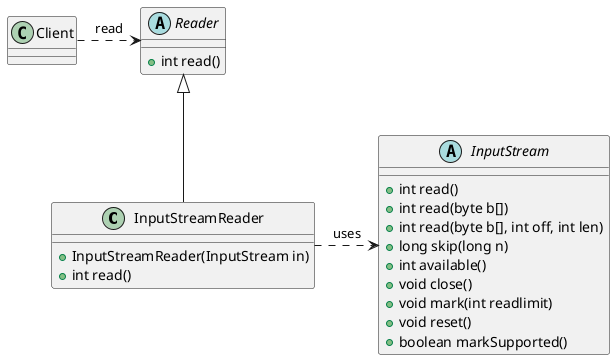 @startuml
' 定義 InputStreamReader 類別
class InputStreamReader{
  + InputStreamReader(InputStream in)
  + int read()
}

' 定義 InputStream 類別
abstract class InputStream {
  + int read()
  + int read(byte b[])
  + int read(byte b[], int off, int len)
  + long skip(long n)
  + int available()
  + void close()
  + void mark(int readlimit)
  + void reset()
  + boolean markSupported()
}

' 定義 Reader 抽象類別
abstract class Reader {
  + int read()
}

' 繼承關係
Reader <|-- InputStreamReader
InputStreamReader .> InputStream : uses
Client .> Reader: read
@enduml